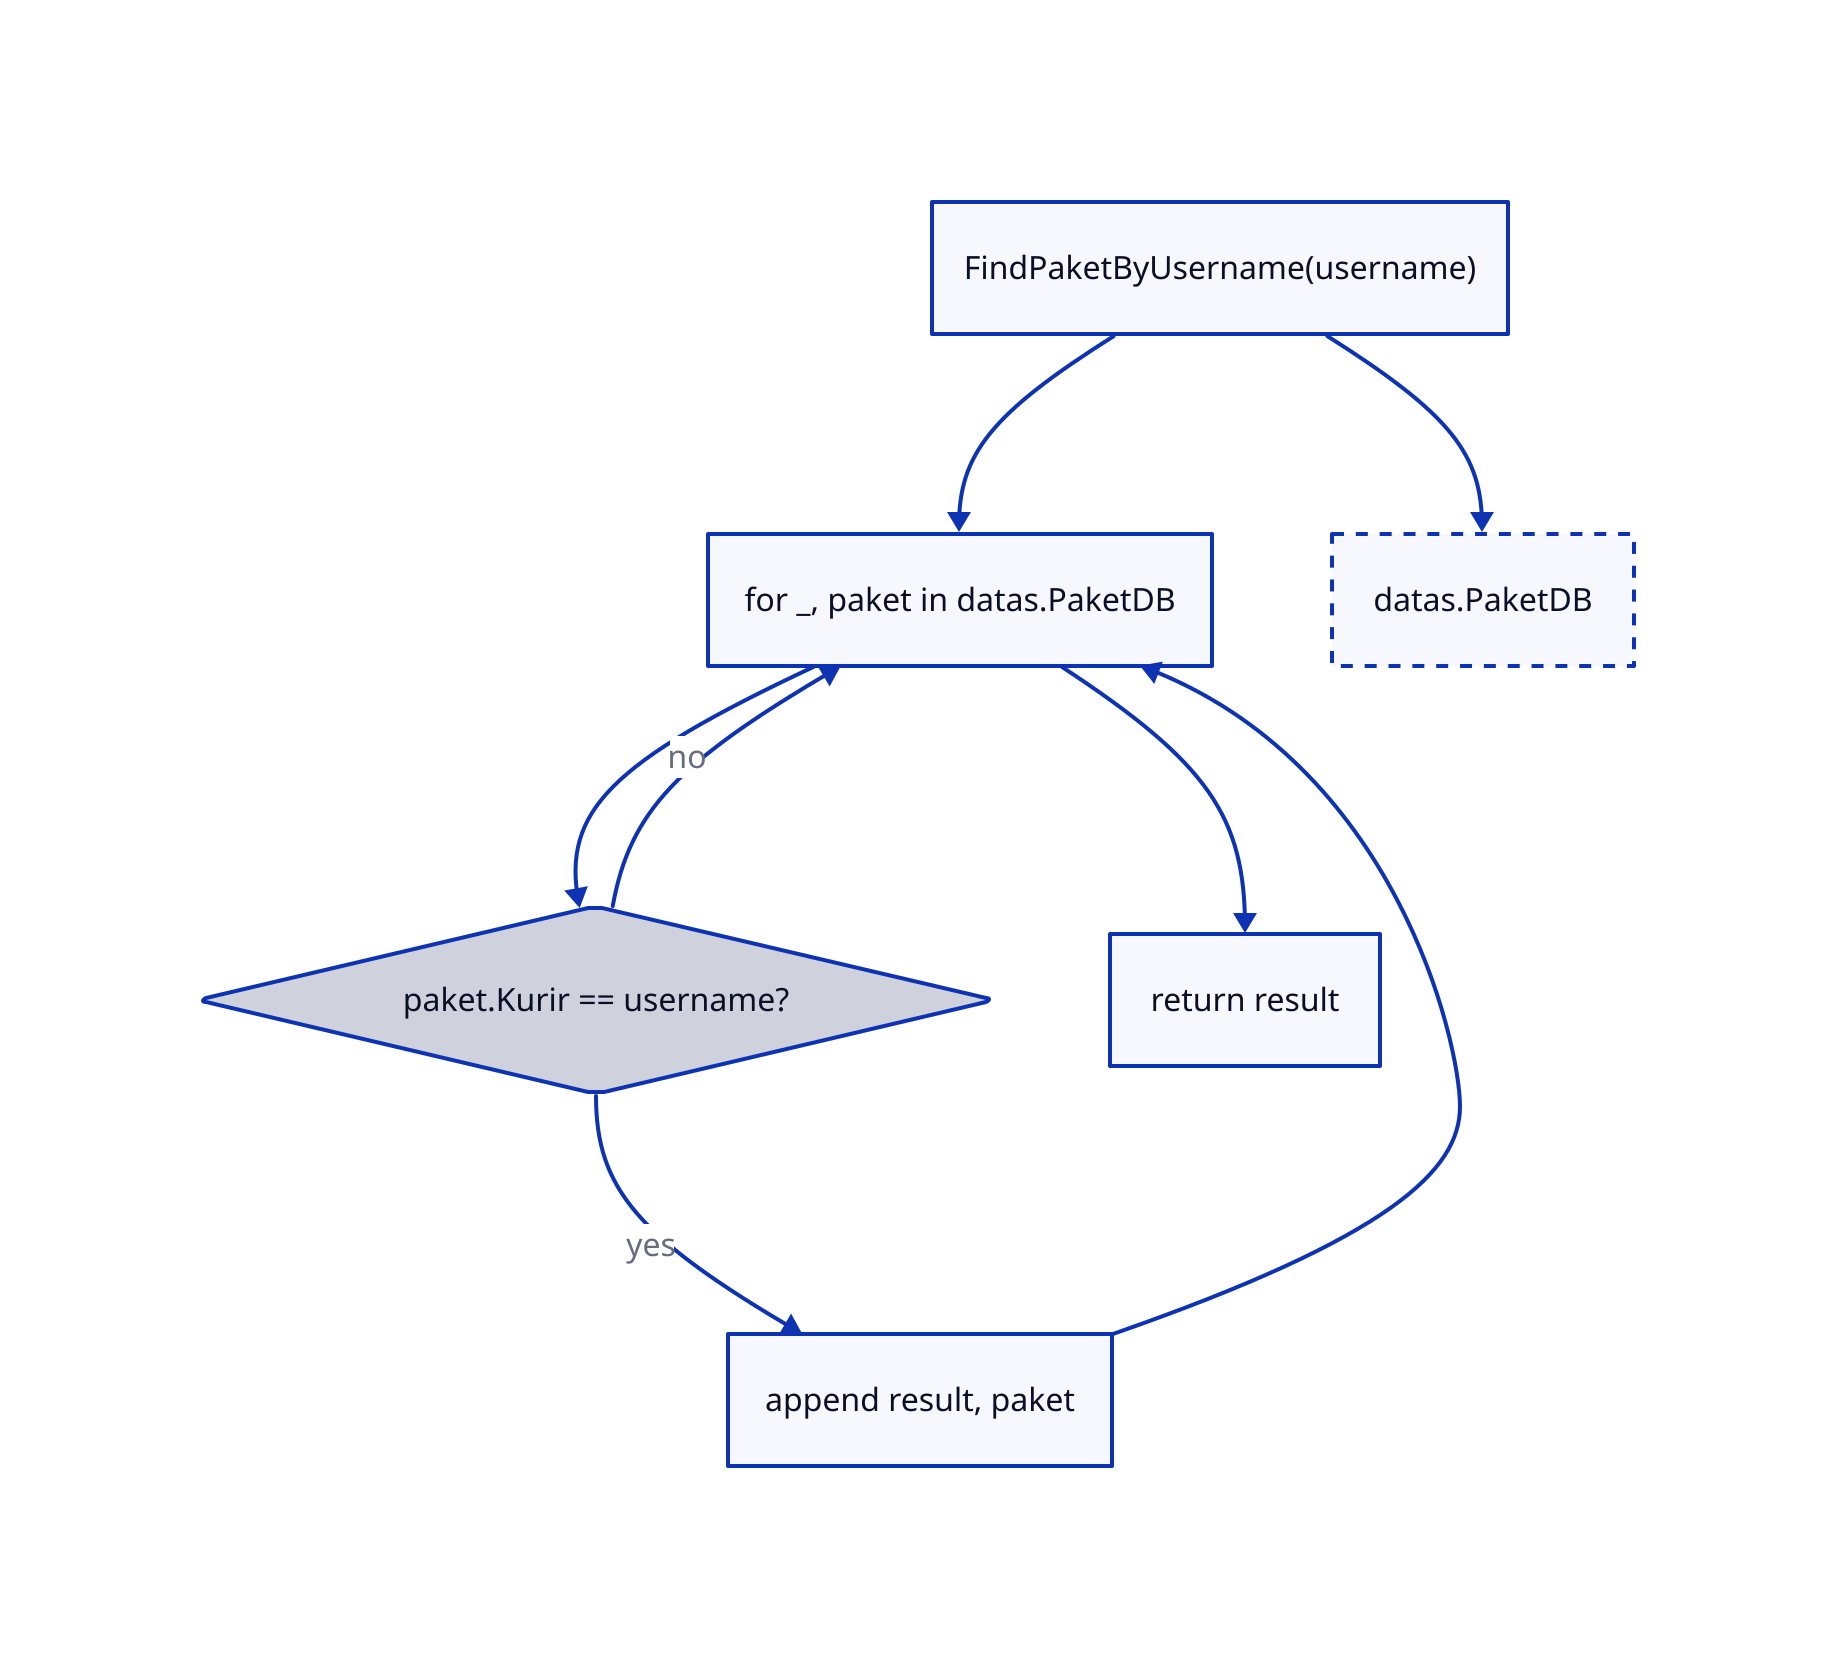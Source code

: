 FindPaketByUsername: {
  label: "FindPaketByUsername(username)"
  shape: rectangle
}

loop: {
  label: "for _, paket in datas.PaketDB"
  shape: rectangle
}

datasPaketDB: {
  label: "datas.PaketDB"
  style: {
    stroke-dash: 3
  }
}

condition: {
  label: "paket.Kurir == username?"
  shape: diamond
}

appendResult: {
  label: "append result, paket"
  shape: rectangle
}

returnResult: {
  label: "return result"
  shape: rectangle
}

FindPaketByUsername -> datasPaketDB
FindPaketByUsername -> loop
loop -> condition
condition -> appendResult: yes
condition -> loop: no
appendResult -> loop
loop -> returnResult
